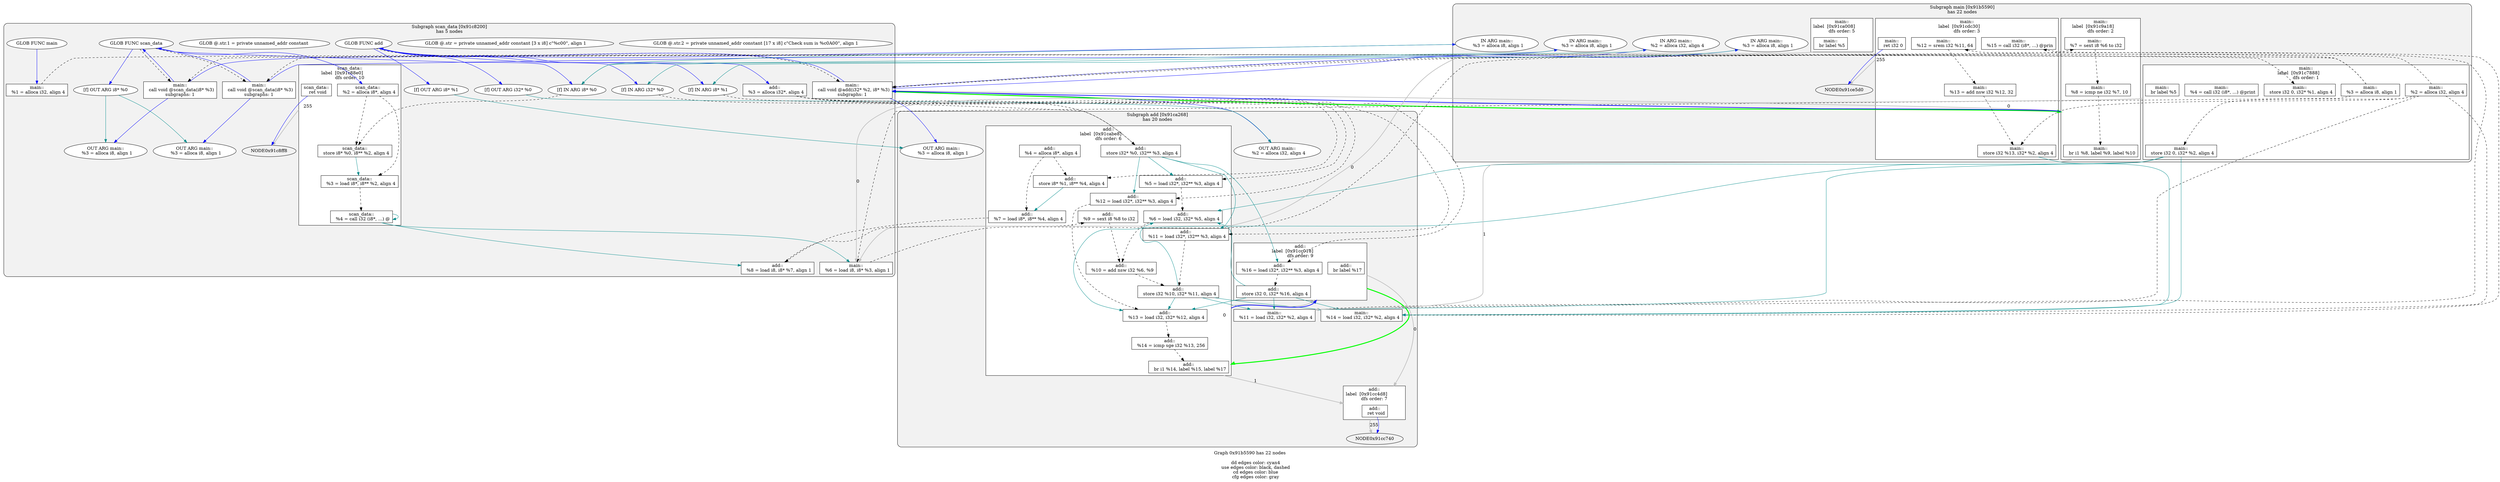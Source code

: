 digraph "DependenceGraph" {
	compound=true label="Graph 0x91b5590 has 22 nodes\n
	dd edges color: cyan4
	use edges color: black, dashed
	cd edges color: blue
	cfg edges color: gray"

	/* subgraph 0x91c8200 nodes */
	subgraph cluster_0x91c8200 {
		style="filled, rounded" fillcolor=gray95
		label="Subgraph scan_data [0x91c8200]\nhas 5 nodes
"
		NODE0x91c8640 [label="[f] IN ARG i8* %0" style=filled fillcolor=white]
		/* -- node 0x91b92b8
		 * ------------------------------------------- */
		/* DD edges */
		/* USE edges */
		NODE0x91c8640 -> NODE0x91c8b20 [color="black" rank=max style="dashed"]
		/* CD edges */
		/* ID edges */
		NODE0x91c8740 [label="[f] OUT ARG i8* %0" style=filled fillcolor=white]
		/* -- node 0x91b92b8
		 * ------------------------------------------- */
		/* DD edges */
		NODE0x91c8740 -> NODE0x91c9680 [color="cyan4" rank=max]
		NODE0x91c8740 -> NODE0x91cd898 [color="cyan4" rank=max]
		/* USE edges */
		/* CD edges */
		/* ID edges */
		/* Basic Block scan_data::
label  [0x91c88e0] */
		subgraph cluster_bb_0x91c88e0 {
			style=filled fillcolor=white
			label="scan_data::
label  [0x91c88e0]		\ndfs order: 10"
			NODE0x91c89f0 [shape=rect label="0x91b696c"]
			NODE0x91c8b20 [shape=rect label="0x91b2cf8"]
			NODE0x91c8c50 [shape=rect label="0x91b6b2c"]
			NODE0x91c8d80 [shape=rect label="0x91b6b7c"]
			NODE0x91c8ec8 [shape=rect label="0x91b9358"]
		} /* cluster_bb_0x91c88e0 */

	NODE0x91c8ec8 -> NODE0x91c8ff8 [penwidth=2 label="255"  ltail=cluster_bb_0x91c88e0  lhead=cluster_bb_0x91c90f8  color="gray"]
		NODE0x91c8b20 [label="scan_data::
  store i8* %0, i8** %2, align 4" style=filled fillcolor=white]
		/* -- node 0x91b2cf8
		 * ------------------------------------------- */
		/* DD edges */
		NODE0x91c8b20 -> NODE0x91c8c50 [color="cyan4" rank=max]
		/* USE edges */
		/* CD edges */
		/* ID edges */
		NODE0x91c89f0 [label="scan_data::
  %2 = alloca i8*, align 4" style=filled fillcolor=white]
		/* -- node 0x91b696c
		 * ------------------------------------------- */
		/* DD edges */
		/* USE edges */
		NODE0x91c89f0 -> NODE0x91c8b20 [color="black" rank=max style="dashed"]
		NODE0x91c89f0 -> NODE0x91c8c50 [color="black" rank=max style="dashed"]
		/* CD edges */
		/* ID edges */
		NODE0x91c8c50 [label="scan_data::
  %3 = load i8*, i8** %2, align 4" style=filled fillcolor=white]
		/* -- node 0x91b6b2c
		 * ------------------------------------------- */
		/* DD edges */
		/* USE edges */
		NODE0x91c8c50 -> NODE0x91c8d80 [color="black" rank=max style="dashed"]
		/* CD edges */
		/* ID edges */
		NODE0x91c8d80 [label="scan_data::
  %4 = call i32 (i8*, ...) @" style=filled fillcolor=white]
		/* -- node 0x91b6b7c
		 * ------------------------------------------- */
		/* DD edges */
		NODE0x91c8d80 -> NODE0x91c8d80 [color="cyan4" rank=max]
		NODE0x91c8d80 -> NODE0x91c9b28 [color="cyan4" rank=max]
		NODE0x91c8d80 -> NODE0x91cb548 [color="cyan4" rank=max]
		/* USE edges */
		/* CD edges */
		/* ID edges */
		NODE0x91c8ec8 [label="scan_data::
  ret void" style=filled fillcolor=white]
		/* -- node 0x91b9358
		 * ------------------------------------------- */
		/* DD edges */
		/* USE edges */
		/* CD edges */
		NODE0x91c8ec8 -> NODE0x91c8ff8 [color="blue"]
		/* ID edges */
		NODE0x91c7648 [label="GLOB @.str.2 = private unnamed_addr constant [17 x i8] c\"Check sum is %c\0A\00\", align 1" style=filled fillcolor=white]
		/* -- node 0x91b2b94
		 * ------------------------------------------- */
		/* DD edges */
		/* USE edges */
		/* CD edges */
		/* ID edges */
		NODE0x91c4ef0 [label="GLOB @.str = private unnamed_addr constant [3 x i8] c\"%c\00\", align 1" style=filled fillcolor=white]
		/* -- node 0x91b2c3c
		 * ------------------------------------------- */
		/* DD edges */
		/* USE edges */
		/* CD edges */
		/* ID edges */
		NODE0x91c82d8 [label="GLOB FUNC scan_data" style=filled fillcolor=white]
		/* -- node 0x91b2c94
		 * ------------------------------------------- */
		/* DD edges */
		/* USE edges */
		NODE0x91c82d8 -> NODE0x91c80b0 [color="black" rank=max style="dashed"]
		NODE0x91c82d8 -> NODE0x91cd3b8 [color="black" rank=max style="dashed"]
		/* CD edges */
		NODE0x91c82d8 -> NODE0x91c8640 [color="blue"]
		NODE0x91c82d8 -> NODE0x91c8740 [color="blue"]
		NODE0x91c82d8 -> NODE0x91c89f0 [color="blue"]
		/* ID edges */
		NODE0x91c7548 [label="GLOB @.str.1 = private unnamed_addr constant " style=filled fillcolor=white]
		/* -- node 0x91b30bc
		 * ------------------------------------------- */
		/* DD edges */
		/* USE edges */
		/* CD edges */
		/* ID edges */
		NODE0x91ca340 [label="GLOB FUNC add" style=filled fillcolor=white]
		/* -- node 0x91b636c
		 * ------------------------------------------- */
		/* DD edges */
		/* USE edges */
		NODE0x91ca340 -> NODE0x91ca118 [color="black" rank=max style="dashed"]
		/* CD edges */
		NODE0x91ca340 -> NODE0x91ca6a8 [color="blue"]
		NODE0x91ca340 -> NODE0x91ca7a8 [color="blue"]
		NODE0x91ca340 -> NODE0x91ca948 [color="blue"]
		NODE0x91ca340 -> NODE0x91caa48 [color="blue"]
		NODE0x91ca340 -> NODE0x91cacf8 [color="blue"]
		/* ID edges */
		NODE0x91c7768 [label="GLOB FUNC main" style=filled fillcolor=white]
		/* -- node 0x91b63bc
		 * ------------------------------------------- */
		/* DD edges */
		/* USE edges */
		/* CD edges */
		NODE0x91c7768 -> NODE0x91c7998 [color="blue"]
		/* ID edges */
	}
	/* subgraph 0x91ca268 nodes */
	subgraph cluster_0x91ca268 {
		style="filled, rounded" fillcolor=gray95
		label="Subgraph add [0x91ca268]\nhas 20 nodes
"
		NODE0x91ca6a8 [label="[f] IN ARG i32* %0" style=filled fillcolor=white]
		/* -- node 0x91b6ba8
		 * ------------------------------------------- */
		/* DD edges */
		/* USE edges */
		NODE0x91ca6a8 -> NODE0x91caf58 [color="black" rank=max style="dashed"]
		/* CD edges */
		/* ID edges */
		NODE0x91ca7a8 [label="[f] OUT ARG i32* %0" style=filled fillcolor=white]
		/* -- node 0x91b6ba8
		 * ------------------------------------------- */
		/* DD edges */
		NODE0x91ca7a8 -> NODE0x91cce70 [color="cyan4" rank=max]
		/* USE edges */
		/* CD edges */
		/* ID edges */
		NODE0x91ca948 [label="[f] IN ARG i8* %1" style=filled fillcolor=white]
		/* -- node 0x91b6bc0
		 * ------------------------------------------- */
		/* DD edges */
		/* USE edges */
		NODE0x91ca948 -> NODE0x91cb088 [color="black" rank=max style="dashed"]
		/* CD edges */
		/* ID edges */
		NODE0x91caa48 [label="[f] OUT ARG i8* %1" style=filled fillcolor=white]
		/* -- node 0x91b6bc0
		 * ------------------------------------------- */
		/* DD edges */
		NODE0x91caa48 -> NODE0x91cd170 [color="cyan4" rank=max]
		/* USE edges */
		/* CD edges */
		/* ID edges */
		/* Basic Block add::
label  [0x91cabe8] */
		subgraph cluster_bb_0x91cabe8 {
			style=filled fillcolor=white
			label="add::
label  [0x91cabe8]		\ndfs order: 6"
			NODE0x91cacf8 [shape=rect label="0x91b7344"]
			NODE0x91cae28 [shape=rect label="0x91b737c"]
			NODE0x91caf58 [shape=rect label="0x91b73c0"]
			NODE0x91cb088 [shape=rect label="0x91b7400"]
			NODE0x91cb1b8 [shape=rect label="0x91b7434"]
			NODE0x91cb2e8 [shape=rect label="0x91b746c"]
			NODE0x91cb418 [shape=rect label="0x91b74a4"]
			NODE0x91cb548 [shape=rect label="0x91b74dc"]
			NODE0x91cb678 [shape=rect label="0x91b7514"]
			NODE0x91cb7a8 [shape=rect label="0x91b7550"]
			NODE0x91cb8d8 [shape=rect label="0x91b7584"]
			NODE0x91cba08 [shape=rect label="0x91b75c8"]
			NODE0x91cbb38 [shape=rect label="0x91b75fc"]
			NODE0x91cbc68 [shape=rect label="0x91b7634"]
			NODE0x91cbd98 [shape=rect label="0x91b7678"]
			NODE0x91cbec8 [shape=rect label="0x91b76c4"]
		} /* cluster_bb_0x91cabe8 */

		/* Basic Block add::
label  [0x91cc018] */
		subgraph cluster_bb_0x91cc018 {
			style=filled fillcolor=white
			label="add::
label  [0x91cc018]		\ndfs order: 9"
			NODE0x91cc128 [shape=rect label="0x91b76f4"]
			NODE0x91cc258 [shape=rect label="0x91b7738"]
			NODE0x91cc388 [shape=rect label="0x91b776c"]
		} /* cluster_bb_0x91cc018 */

		/* Basic Block add::
label  [0x91cc4d8] */
		subgraph cluster_bb_0x91cc4d8 {
			style=filled fillcolor=white
			label="add::
label  [0x91cc4d8]		\ndfs order: 7"
			NODE0x91cc5e8 [shape=rect label="0x91b6e48"]
		} /* cluster_bb_0x91cc4d8 */

	NODE0x91cbec8 -> NODE0x91cc128 [penwidth=2 label="0"  ltail=cluster_bb_0x91cabe8  lhead=cluster_bb_0x91cc018  color="gray"]
	NODE0x91cbec8 -> NODE0x91cc5e8 [penwidth=2 label="1"  ltail=cluster_bb_0x91cabe8  lhead=cluster_bb_0x91cc4d8  color="gray"]
	NODE0x91cbec8 -> NODE0x91cc128 [penwidth=2 color=blue  ltail=cluster_bb_0x91cabe8  lhead=cluster_bb_0x91cc018]
	NODE0x91cc388 -> NODE0x91cc5e8 [penwidth=2 label="0"  ltail=cluster_bb_0x91cc018  lhead=cluster_bb_0x91cc4d8  color="gray"]
	/* post-dominance frontiers */
NODE0x91cc128 -> NODE0x91cbec8 [penwidth=3 color=green  ltail=cluster_bb_0x91cc018  lhead=cluster_bb_0x91cabe8 constraint=false]
	NODE0x91cc5e8 -> NODE0x91cc740 [penwidth=2 label="255"  ltail=cluster_bb_0x91cc4d8  lhead=cluster_bb_0x91cc840  color="gray"]
		NODE0x91cc5e8 [label="add::
  ret void" style=filled fillcolor=white]
		/* -- node 0x91b6e48
		 * ------------------------------------------- */
		/* DD edges */
		/* USE edges */
		/* CD edges */
		NODE0x91cc5e8 -> NODE0x91cc740 [color="blue"]
		/* ID edges */
		NODE0x91cacf8 [label="add::
  %3 = alloca i32*, align 4" style=filled fillcolor=white]
		/* -- node 0x91b7344
		 * ------------------------------------------- */
		/* DD edges */
		/* USE edges */
		NODE0x91cacf8 -> NODE0x91caf58 [color="black" rank=max style="dashed"]
		NODE0x91cacf8 -> NODE0x91cb1b8 [color="black" rank=max style="dashed"]
		NODE0x91cacf8 -> NODE0x91cb8d8 [color="black" rank=max style="dashed"]
		NODE0x91cacf8 -> NODE0x91cbb38 [color="black" rank=max style="dashed"]
		NODE0x91cacf8 -> NODE0x91cc128 [color="black" rank=max style="dashed"]
		/* CD edges */
		/* ID edges */
		NODE0x91cae28 [label="add::
  %4 = alloca i8*, align 4" style=filled fillcolor=white]
		/* -- node 0x91b737c
		 * ------------------------------------------- */
		/* DD edges */
		/* USE edges */
		NODE0x91cae28 -> NODE0x91cb088 [color="black" rank=max style="dashed"]
		NODE0x91cae28 -> NODE0x91cb418 [color="black" rank=max style="dashed"]
		/* CD edges */
		/* ID edges */
		NODE0x91caf58 [label="add::
  store i32* %0, i32** %3, align 4" style=filled fillcolor=white]
		/* -- node 0x91b73c0
		 * ------------------------------------------- */
		/* DD edges */
		NODE0x91caf58 -> NODE0x91cb1b8 [color="cyan4" rank=max]
		NODE0x91caf58 -> NODE0x91cb8d8 [color="cyan4" rank=max]
		NODE0x91caf58 -> NODE0x91cbb38 [color="cyan4" rank=max]
		NODE0x91caf58 -> NODE0x91cc128 [color="cyan4" rank=max]
		/* USE edges */
		/* CD edges */
		/* ID edges */
		NODE0x91cb088 [label="add::
  store i8* %1, i8** %4, align 4" style=filled fillcolor=white]
		/* -- node 0x91b7400
		 * ------------------------------------------- */
		/* DD edges */
		NODE0x91cb088 -> NODE0x91cb418 [color="cyan4" rank=max]
		/* USE edges */
		/* CD edges */
		/* ID edges */
		NODE0x91cb1b8 [label="add::
  %5 = load i32*, i32** %3, align 4" style=filled fillcolor=white]
		/* -- node 0x91b7434
		 * ------------------------------------------- */
		/* DD edges */
		/* USE edges */
		NODE0x91cb1b8 -> NODE0x91cb2e8 [color="black" rank=max style="dashed"]
		/* CD edges */
		/* ID edges */
		NODE0x91cb2e8 [label="add::
  %6 = load i32, i32* %5, align 4" style=filled fillcolor=white]
		/* -- node 0x91b746c
		 * ------------------------------------------- */
		/* DD edges */
		/* USE edges */
		NODE0x91cb2e8 -> NODE0x91cb7a8 [color="black" rank=max style="dashed"]
		/* CD edges */
		/* ID edges */
		NODE0x91cb418 [label="add::
  %7 = load i8*, i8** %4, align 4" style=filled fillcolor=white]
		/* -- node 0x91b74a4
		 * ------------------------------------------- */
		/* DD edges */
		/* USE edges */
		NODE0x91cb418 -> NODE0x91cb548 [color="black" rank=max style="dashed"]
		/* CD edges */
		/* ID edges */
		NODE0x91cb548 [label="add::
  %8 = load i8, i8* %7, align 1" style=filled fillcolor=white]
		/* -- node 0x91b74dc
		 * ------------------------------------------- */
		/* DD edges */
		/* USE edges */
		NODE0x91cb548 -> NODE0x91cb678 [color="black" rank=max style="dashed"]
		/* CD edges */
		/* ID edges */
		NODE0x91cb678 [label="add::
  %9 = sext i8 %8 to i32" style=filled fillcolor=white]
		/* -- node 0x91b7514
		 * ------------------------------------------- */
		/* DD edges */
		/* USE edges */
		NODE0x91cb678 -> NODE0x91cb7a8 [color="black" rank=max style="dashed"]
		/* CD edges */
		/* ID edges */
		NODE0x91cb7a8 [label="add::
  %10 = add nsw i32 %6, %9" style=filled fillcolor=white]
		/* -- node 0x91b7550
		 * ------------------------------------------- */
		/* DD edges */
		/* USE edges */
		NODE0x91cb7a8 -> NODE0x91cba08 [color="black" rank=max style="dashed"]
		/* CD edges */
		/* ID edges */
		NODE0x91cb8d8 [label="add::
  %11 = load i32*, i32** %3, align 4" style=filled fillcolor=white]
		/* -- node 0x91b7584
		 * ------------------------------------------- */
		/* DD edges */
		/* USE edges */
		NODE0x91cb8d8 -> NODE0x91cba08 [color="black" rank=max style="dashed"]
		/* CD edges */
		/* ID edges */
		NODE0x91cba08 [label="add::
  store i32 %10, i32* %11, align 4" style=filled fillcolor=white]
		/* -- node 0x91b75c8
		 * ------------------------------------------- */
		/* DD edges */
		NODE0x91cba08 -> NODE0x91cb2e8 [color="cyan4" rank=max]
		NODE0x91cba08 -> NODE0x91cbc68 [color="cyan4" rank=max]
		NODE0x91cba08 -> NODE0x91cdd40 [color="cyan4" rank=max]
		NODE0x91cba08 -> NODE0x91ce200 [color="cyan4" rank=max]
		/* USE edges */
		/* CD edges */
		/* ID edges */
		NODE0x91cbb38 [label="add::
  %12 = load i32*, i32** %3, align 4" style=filled fillcolor=white]
		/* -- node 0x91b75fc
		 * ------------------------------------------- */
		/* DD edges */
		/* USE edges */
		NODE0x91cbb38 -> NODE0x91cbc68 [color="black" rank=max style="dashed"]
		/* CD edges */
		/* ID edges */
		NODE0x91cbc68 [label="add::
  %13 = load i32, i32* %12, align 4" style=filled fillcolor=white]
		/* -- node 0x91b7634
		 * ------------------------------------------- */
		/* DD edges */
		/* USE edges */
		NODE0x91cbc68 -> NODE0x91cbd98 [color="black" rank=max style="dashed"]
		/* CD edges */
		/* ID edges */
		NODE0x91cbd98 [label="add::
  %14 = icmp sge i32 %13, 256" style=filled fillcolor=white]
		/* -- node 0x91b7678
		 * ------------------------------------------- */
		/* DD edges */
		/* USE edges */
		NODE0x91cbd98 -> NODE0x91cbec8 [color="black" rank=max style="dashed"]
		/* CD edges */
		/* ID edges */
		NODE0x91cbec8 [label="add::
  br i1 %14, label %15, label %17" style=filled fillcolor=white]
		/* -- node 0x91b76c4
		 * ------------------------------------------- */
		/* DD edges */
		/* USE edges */
		/* CD edges */
		/* ID edges */
		NODE0x91cc128 [label="add::
  %16 = load i32*, i32** %3, align 4" style=filled fillcolor=white]
		/* -- node 0x91b76f4
		 * ------------------------------------------- */
		/* DD edges */
		/* USE edges */
		NODE0x91cc128 -> NODE0x91cc258 [color="black" rank=max style="dashed"]
		/* CD edges */
		/* ID edges */
		NODE0x91cc258 [label="add::
  store i32 0, i32* %16, align 4" style=filled fillcolor=white]
		/* -- node 0x91b7738
		 * ------------------------------------------- */
		/* DD edges */
		NODE0x91cc258 -> NODE0x91cb2e8 [color="cyan4" rank=max]
		NODE0x91cc258 -> NODE0x91cbc68 [color="cyan4" rank=max]
		NODE0x91cc258 -> NODE0x91cdd40 [color="cyan4" rank=max]
		NODE0x91cc258 -> NODE0x91ce200 [color="cyan4" rank=max]
		/* USE edges */
		/* CD edges */
		/* ID edges */
		NODE0x91cc388 [label="add::
  br label %17" style=filled fillcolor=white]
		/* -- node 0x91b776c
		 * ------------------------------------------- */
		/* DD edges */
		/* USE edges */
		/* CD edges */
		/* ID edges */
	}
	/* subgraph 0x91b5590 nodes */
	subgraph cluster_0x91b5590 {
		style="filled, rounded" fillcolor=gray95
		label="Subgraph main [0x91b5590]\nhas 22 nodes
"
		/* Basic Block main::
label  [0x91c7888] */
		subgraph cluster_bb_0x91c7888 {
			style=filled fillcolor=white
			label="main::
label  [0x91c7888]		\ndfs order: 1"
			NODE0x91c7998 [shape=rect label="0x91b7944"]
			NODE0x91c7ab8 [shape=rect label="0x91b5084"]
			NODE0x91c7bd8 [shape=rect label="0x91b50bc"]
			NODE0x91c7d08 [shape=rect label="0x91b5100"]
			NODE0x91c7e38 [shape=rect label="0x91b5140"]
			NODE0x91c7f68 [shape=rect label="0x91b5180"]
			NODE0x91c80b0 [shape=rect label="0x91b51c8"]
			NODE0x91c98c8 [shape=rect label="0x91b5204"]
		} /* cluster_bb_0x91c7888 */

		/* Basic Block main::
label  [0x91c9a18] */
		subgraph cluster_bb_0x91c9a18 {
			style=filled fillcolor=white
			label="main::
label  [0x91c9a18]		\ndfs order: 2"
			NODE0x91c9b28 [shape=rect label="0x91b5234"]
			NODE0x91c9c58 [shape=rect label="0x91b526c"]
			NODE0x91c9d88 [shape=rect label="0x91b52a8"]
			NODE0x91c9eb8 [shape=rect label="0x91b52f4"]
		} /* cluster_bb_0x91c9a18 */

		/* Basic Block main::
label  [0x91ca008] */
		subgraph cluster_bb_0x91ca008 {
			style=filled fillcolor=white
			label="main::
label  [0x91ca008]		\ndfs order: 5"
			NODE0x91ca118 [shape=rect label="0x91b533c"]
			NODE0x91cd3b8 [shape=rect label="0x91b5380"]
			NODE0x91cdae0 [shape=rect label="0x91b53bc"]
		} /* cluster_bb_0x91ca008 */

		/* Basic Block main::
label  [0x91cdc30] */
		subgraph cluster_bb_0x91cdc30 {
			style=filled fillcolor=white
			label="main::
label  [0x91cdc30]		\ndfs order: 3"
			NODE0x91cdd40 [shape=rect label="0x91b53ec"]
			NODE0x91cde70 [shape=rect label="0x91b5430"]
			NODE0x91cdfa0 [shape=rect label="0x91b5470"]
			NODE0x91ce0d0 [shape=rect label="0x91b54b0"]
			NODE0x91ce200 [shape=rect label="0x91b54e4"]
			NODE0x91ce330 [shape=rect label="0x91b5534"]
			NODE0x91ce478 [shape=rect label="0x91b556c"]
		} /* cluster_bb_0x91cdc30 */

	NODE0x91c98c8 -> NODE0x91c9b28 [penwidth=2 label="0"  ltail=cluster_bb_0x91c7888  lhead=cluster_bb_0x91c9a18  color="gray"]
	NODE0x91c9eb8 -> NODE0x91ca118 [penwidth=2 label="0"  ltail=cluster_bb_0x91c9a18  lhead=cluster_bb_0x91ca008  color="gray"]
	NODE0x91c9eb8 -> NODE0x91cdd40 [penwidth=2 label="1"  ltail=cluster_bb_0x91c9a18  lhead=cluster_bb_0x91cdc30  color="gray"]
	NODE0x91c9eb8 -> NODE0x91ca118 [penwidth=2 color=blue  ltail=cluster_bb_0x91c9a18  lhead=cluster_bb_0x91ca008]
	NODE0x91cdae0 -> NODE0x91c9b28 [penwidth=2 label="0"  ltail=cluster_bb_0x91ca008  lhead=cluster_bb_0x91c9a18  color="gray"]
	/* post-dominance frontiers */
NODE0x91ca118 -> NODE0x91c9eb8 [penwidth=3 color=green  ltail=cluster_bb_0x91ca008  lhead=cluster_bb_0x91c9a18 constraint=false]
	NODE0x91ce478 -> NODE0x91ce5d0 [penwidth=2 label="255"  ltail=cluster_bb_0x91cdc30  lhead=cluster_bb_0x91ce6d0  color="gray"]
		NODE0x91c7ab8 [label="main::
  %2 = alloca i32, align 4" style=filled fillcolor=white]
		/* -- node 0x91b5084
		 * ------------------------------------------- */
		/* DD edges */
		/* USE edges */
		NODE0x91c7ab8 -> NODE0x91c7e38 [color="black" rank=max style="dashed"]
		NODE0x91c7ab8 -> NODE0x91ca118 [color="black" rank=max style="dashed"]
		NODE0x91c7ab8 -> NODE0x91cdd40 [color="black" rank=max style="dashed"]
		NODE0x91c7ab8 -> NODE0x91ce0d0 [color="black" rank=max style="dashed"]
		NODE0x91c7ab8 -> NODE0x91ce200 [color="black" rank=max style="dashed"]
		/* CD edges */
		/* ID edges */
		NODE0x91c7bd8 [label="main::
  %3 = alloca i8, align 1" style=filled fillcolor=white]
		/* -- node 0x91b50bc
		 * ------------------------------------------- */
		/* DD edges */
		/* USE edges */
		NODE0x91c7bd8 -> NODE0x91c80b0 [color="black" rank=max style="dashed"]
		NODE0x91c7bd8 -> NODE0x91c9b28 [color="black" rank=max style="dashed"]
		NODE0x91c7bd8 -> NODE0x91ca118 [color="black" rank=max style="dashed"]
		NODE0x91c7bd8 -> NODE0x91cd3b8 [color="black" rank=max style="dashed"]
		/* CD edges */
		/* ID edges */
		NODE0x91c7d08 [label="main::
  store i32 0, i32* %1, align 4" style=filled fillcolor=white]
		/* -- node 0x91b5100
		 * ------------------------------------------- */
		/* DD edges */
		/* USE edges */
		/* CD edges */
		/* ID edges */
		NODE0x91c7e38 [label="main::
  store i32 0, i32* %2, align 4" style=filled fillcolor=white]
		/* -- node 0x91b5140
		 * ------------------------------------------- */
		/* DD edges */
		NODE0x91c7e38 -> NODE0x91cb2e8 [color="cyan4" rank=max]
		NODE0x91c7e38 -> NODE0x91cbc68 [color="cyan4" rank=max]
		NODE0x91c7e38 -> NODE0x91cdd40 [color="cyan4" rank=max]
		NODE0x91c7e38 -> NODE0x91ce200 [color="cyan4" rank=max]
		/* USE edges */
		/* CD edges */
		/* ID edges */
		NODE0x91c7f68 [label="main::
  %4 = call i32 (i8*, ...) @print" style=filled fillcolor=white]
		/* -- node 0x91b5180
		 * ------------------------------------------- */
		/* DD edges */
		/* USE edges */
		/* CD edges */
		/* ID edges */
		NODE0x91c80b0 [label="main::
  call void @scan_data(i8* %3)\nsubgraphs: 1" style=filled fillcolor=white]
		NODE0x91c9580 [label="IN ARG main::
  %3 = alloca i8, align 1" style=filled fillcolor=white]
		/* -- node 0x91b50bc
		 * ------------------------------------------- */
		/* DD edges */
		NODE0x91c9580 -> NODE0x91c8640 [color="cyan4" rank=max]
		/* USE edges */
		/* CD edges */
		/* ID edges */
		NODE0x91c9680 [label="OUT ARG main::
  %3 = alloca i8, align 1" style=filled fillcolor=white]
		/* -- node 0x91b50bc
		 * ------------------------------------------- */
		/* DD edges */
		/* USE edges */
		/* CD edges */
		/* ID edges */
		/* -- node 0x91b51c8
		 * ------------------------------------------- */
		/* DD edges */
		/* USE edges */
		/* CD edges */
		NODE0x91c80b0 -> NODE0x91c82d8 [color="blue"]
		NODE0x91c80b0 -> NODE0x91c9580 [color="blue"]
		NODE0x91c80b0 -> NODE0x91c9680 [color="blue"]
		/* ID edges */
		NODE0x91c98c8 [label="main::
  br label %5" style=filled fillcolor=white]
		/* -- node 0x91b5204
		 * ------------------------------------------- */
		/* DD edges */
		/* USE edges */
		/* CD edges */
		/* ID edges */
		NODE0x91c9b28 [label="main::
  %6 = load i8, i8* %3, align 1" style=filled fillcolor=white]
		/* -- node 0x91b5234
		 * ------------------------------------------- */
		/* DD edges */
		/* USE edges */
		NODE0x91c9b28 -> NODE0x91c9c58 [color="black" rank=max style="dashed"]
		/* CD edges */
		/* ID edges */
		NODE0x91c9c58 [label="main::
  %7 = sext i8 %6 to i32" style=filled fillcolor=white]
		/* -- node 0x91b526c
		 * ------------------------------------------- */
		/* DD edges */
		/* USE edges */
		NODE0x91c9c58 -> NODE0x91c9d88 [color="black" rank=max style="dashed"]
		/* CD edges */
		/* ID edges */
		NODE0x91c9d88 [label="main::
  %8 = icmp ne i32 %7, 10" style=filled fillcolor=white]
		/* -- node 0x91b52a8
		 * ------------------------------------------- */
		/* DD edges */
		/* USE edges */
		NODE0x91c9d88 -> NODE0x91c9eb8 [color="black" rank=max style="dashed"]
		/* CD edges */
		/* ID edges */
		NODE0x91c9eb8 [label="main::
  br i1 %8, label %9, label %10" style=filled fillcolor=white]
		/* -- node 0x91b52f4
		 * ------------------------------------------- */
		/* DD edges */
		/* USE edges */
		/* CD edges */
		/* ID edges */
		NODE0x91ca118 [label="main::
  call void @add(i32* %2, i8* %3)\nsubgraphs: 1" style=filled fillcolor=white]
		NODE0x91ccd70 [label="IN ARG main::
  %2 = alloca i32, align 4" style=filled fillcolor=white]
		/* -- node 0x91b5084
		 * ------------------------------------------- */
		/* DD edges */
		NODE0x91ccd70 -> NODE0x91ca6a8 [color="cyan4" rank=max]
		/* USE edges */
		/* CD edges */
		/* ID edges */
		NODE0x91cce70 [label="OUT ARG main::
  %2 = alloca i32, align 4" style=filled fillcolor=white]
		/* -- node 0x91b5084
		 * ------------------------------------------- */
		/* DD edges */
		/* USE edges */
		/* CD edges */
		/* ID edges */
		NODE0x91cd070 [label="IN ARG main::
  %3 = alloca i8, align 1" style=filled fillcolor=white]
		/* -- node 0x91b50bc
		 * ------------------------------------------- */
		/* DD edges */
		NODE0x91cd070 -> NODE0x91ca948 [color="cyan4" rank=max]
		/* USE edges */
		/* CD edges */
		/* ID edges */
		NODE0x91cd170 [label="OUT ARG main::
  %3 = alloca i8, align 1" style=filled fillcolor=white]
		/* -- node 0x91b50bc
		 * ------------------------------------------- */
		/* DD edges */
		/* USE edges */
		/* CD edges */
		/* ID edges */
		/* -- node 0x91b533c
		 * ------------------------------------------- */
		/* DD edges */
		/* USE edges */
		/* CD edges */
		NODE0x91ca118 -> NODE0x91ca340 [color="blue"]
		NODE0x91ca118 -> NODE0x91ccd70 [color="blue"]
		NODE0x91ca118 -> NODE0x91cce70 [color="blue"]
		NODE0x91ca118 -> NODE0x91cd070 [color="blue"]
		NODE0x91ca118 -> NODE0x91cd170 [color="blue"]
		/* ID edges */
		NODE0x91cd3b8 [label="main::
  call void @scan_data(i8* %3)\nsubgraphs: 1" style=filled fillcolor=white]
		NODE0x91cd798 [label="IN ARG main::
  %3 = alloca i8, align 1" style=filled fillcolor=white]
		/* -- node 0x91b50bc
		 * ------------------------------------------- */
		/* DD edges */
		NODE0x91cd798 -> NODE0x91c8640 [color="cyan4" rank=max]
		/* USE edges */
		/* CD edges */
		/* ID edges */
		NODE0x91cd898 [label="OUT ARG main::
  %3 = alloca i8, align 1" style=filled fillcolor=white]
		/* -- node 0x91b50bc
		 * ------------------------------------------- */
		/* DD edges */
		/* USE edges */
		/* CD edges */
		/* ID edges */
		/* -- node 0x91b5380
		 * ------------------------------------------- */
		/* DD edges */
		/* USE edges */
		/* CD edges */
		NODE0x91cd3b8 -> NODE0x91c82d8 [color="blue"]
		NODE0x91cd3b8 -> NODE0x91cd798 [color="blue"]
		NODE0x91cd3b8 -> NODE0x91cd898 [color="blue"]
		/* ID edges */
		NODE0x91cdae0 [label="main::
  br label %5" style=filled fillcolor=white]
		/* -- node 0x91b53bc
		 * ------------------------------------------- */
		/* DD edges */
		/* USE edges */
		/* CD edges */
		/* ID edges */
		NODE0x91cdd40 [label="main::
  %11 = load i32, i32* %2, align 4" style=filled fillcolor=white]
		/* -- node 0x91b53ec
		 * ------------------------------------------- */
		/* DD edges */
		/* USE edges */
		NODE0x91cdd40 -> NODE0x91cde70 [color="black" rank=max style="dashed"]
		/* CD edges */
		/* ID edges */
		NODE0x91cde70 [label="main::
  %12 = srem i32 %11, 64" style=filled fillcolor=white]
		/* -- node 0x91b5430
		 * ------------------------------------------- */
		/* DD edges */
		/* USE edges */
		NODE0x91cde70 -> NODE0x91cdfa0 [color="black" rank=max style="dashed"]
		/* CD edges */
		/* ID edges */
		NODE0x91cdfa0 [label="main::
  %13 = add nsw i32 %12, 32" style=filled fillcolor=white]
		/* -- node 0x91b5470
		 * ------------------------------------------- */
		/* DD edges */
		/* USE edges */
		NODE0x91cdfa0 -> NODE0x91ce0d0 [color="black" rank=max style="dashed"]
		/* CD edges */
		/* ID edges */
		NODE0x91ce0d0 [label="main::
  store i32 %13, i32* %2, align 4" style=filled fillcolor=white]
		/* -- node 0x91b54b0
		 * ------------------------------------------- */
		/* DD edges */
		NODE0x91ce0d0 -> NODE0x91ce200 [color="cyan4" rank=max]
		/* USE edges */
		/* CD edges */
		/* ID edges */
		NODE0x91ce200 [label="main::
  %14 = load i32, i32* %2, align 4" style=filled fillcolor=white]
		/* -- node 0x91b54e4
		 * ------------------------------------------- */
		/* DD edges */
		/* USE edges */
		NODE0x91ce200 -> NODE0x91ce330 [color="black" rank=max style="dashed"]
		/* CD edges */
		/* ID edges */
		NODE0x91ce330 [label="main::
  %15 = call i32 (i8*, ...) @prin" style=filled fillcolor=white]
		/* -- node 0x91b5534
		 * ------------------------------------------- */
		/* DD edges */
		/* USE edges */
		/* CD edges */
		/* ID edges */
		NODE0x91ce478 [label="main::
  ret i32 0" style=filled fillcolor=white]
		/* -- node 0x91b556c
		 * ------------------------------------------- */
		/* DD edges */
		/* USE edges */
		/* CD edges */
		NODE0x91ce478 -> NODE0x91ce5d0 [color="blue"]
		/* ID edges */
		NODE0x91c7998 [label="main::
  %1 = alloca i32, align 4" style=filled fillcolor=white]
		/* -- node 0x91b7944
		 * ------------------------------------------- */
		/* DD edges */
		/* USE edges */
		NODE0x91c7998 -> NODE0x91c7d08 [color="black" rank=max style="dashed"]
		/* CD edges */
		/* ID edges */
	}
}
